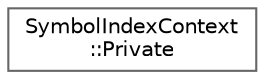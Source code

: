 digraph "Graphical Class Hierarchy"
{
 // INTERACTIVE_SVG=YES
 // LATEX_PDF_SIZE
  bgcolor="transparent";
  edge [fontname=Helvetica,fontsize=10,labelfontname=Helvetica,labelfontsize=10];
  node [fontname=Helvetica,fontsize=10,shape=box,height=0.2,width=0.4];
  rankdir="LR";
  Node0 [label="SymbolIndexContext\l::Private",height=0.2,width=0.4,color="grey40", fillcolor="white", style="filled",URL="$dd/d7a/class_symbol_index_context_1_1_private.html",tooltip=" "];
}
